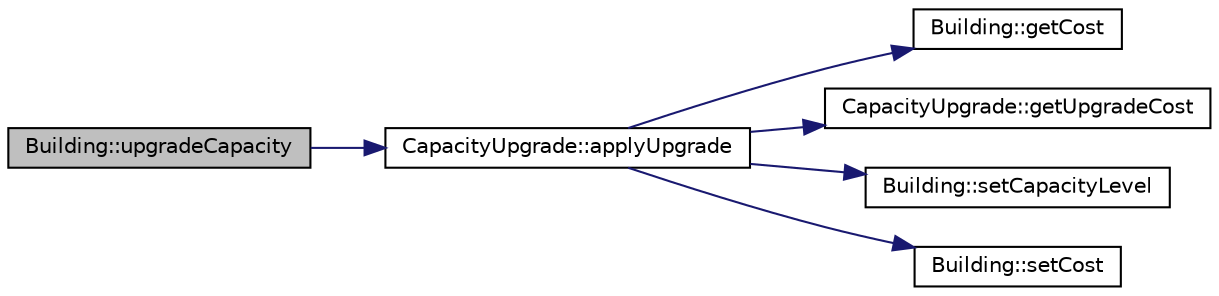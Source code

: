 digraph "Building::upgradeCapacity"
{
 // LATEX_PDF_SIZE
  edge [fontname="Helvetica",fontsize="10",labelfontname="Helvetica",labelfontsize="10"];
  node [fontname="Helvetica",fontsize="10",shape=record];
  rankdir="LR";
  Node1 [label="Building::upgradeCapacity",height=0.2,width=0.4,color="black", fillcolor="grey75", style="filled", fontcolor="black",tooltip=" "];
  Node1 -> Node2 [color="midnightblue",fontsize="10",style="solid",fontname="Helvetica"];
  Node2 [label="CapacityUpgrade::applyUpgrade",height=0.2,width=0.4,color="black", fillcolor="white", style="filled",URL="$classCapacityUpgrade.html#aea35136286bdd34c4df4c17de7349a85",tooltip="Applies the capacity upgrade to the building."];
  Node2 -> Node3 [color="midnightblue",fontsize="10",style="solid",fontname="Helvetica"];
  Node3 [label="Building::getCost",height=0.2,width=0.4,color="black", fillcolor="white", style="filled",URL="$classBuilding.html#a55e45c369571a1cc9e4e883f726bdf1a",tooltip="Get building cost."];
  Node2 -> Node4 [color="midnightblue",fontsize="10",style="solid",fontname="Helvetica"];
  Node4 [label="CapacityUpgrade::getUpgradeCost",height=0.2,width=0.4,color="black", fillcolor="white", style="filled",URL="$classCapacityUpgrade.html#a895e550adda32cf1803c03b06724216f",tooltip="Calculates the cost of the next upgrade level."];
  Node2 -> Node5 [color="midnightblue",fontsize="10",style="solid",fontname="Helvetica"];
  Node5 [label="Building::setCapacityLevel",height=0.2,width=0.4,color="black", fillcolor="white", style="filled",URL="$classBuilding.html#a4f5e7b3727974eff5163007374237c0c",tooltip=" "];
  Node2 -> Node6 [color="midnightblue",fontsize="10",style="solid",fontname="Helvetica"];
  Node6 [label="Building::setCost",height=0.2,width=0.4,color="black", fillcolor="white", style="filled",URL="$classBuilding.html#a3374cfa883f06044978a34a1e33339d9",tooltip=" "];
}
